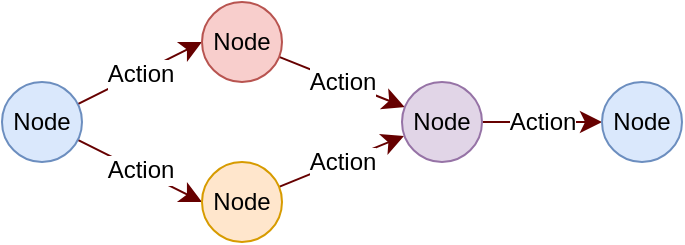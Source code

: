 <mxfile version="21.6.5" type="device">
  <diagram name="Page-1" id="kQM_iNbBMljfF8eU8yB_">
    <mxGraphModel dx="2154" dy="1549" grid="1" gridSize="10" guides="1" tooltips="1" connect="1" arrows="1" fold="1" page="0" pageScale="1" pageWidth="1169" pageHeight="827" math="0" shadow="0">
      <root>
        <mxCell id="0" />
        <mxCell id="1" parent="0" />
        <mxCell id="ASZDekcVzc4aizQ1iL-t-6" value="Action" style="edgeStyle=none;curved=1;rounded=0;orthogonalLoop=1;jettySize=auto;html=1;entryX=0;entryY=0.5;entryDx=0;entryDy=0;fontSize=12;startSize=8;endSize=8;strokeColor=#660000;" edge="1" parent="1" source="ASZDekcVzc4aizQ1iL-t-1" target="ASZDekcVzc4aizQ1iL-t-2">
          <mxGeometry relative="1" as="geometry" />
        </mxCell>
        <mxCell id="ASZDekcVzc4aizQ1iL-t-7" value="Action" style="edgeStyle=none;curved=1;rounded=0;orthogonalLoop=1;jettySize=auto;html=1;entryX=0;entryY=0.5;entryDx=0;entryDy=0;fontSize=12;startSize=8;endSize=8;strokeColor=#660000;" edge="1" parent="1" source="ASZDekcVzc4aizQ1iL-t-1" target="ASZDekcVzc4aizQ1iL-t-3">
          <mxGeometry relative="1" as="geometry" />
        </mxCell>
        <mxCell id="ASZDekcVzc4aizQ1iL-t-1" value="Node" style="ellipse;whiteSpace=wrap;html=1;aspect=fixed;fontSize=12;fillColor=#dae8fc;strokeColor=#6c8ebf;" vertex="1" parent="1">
          <mxGeometry x="-840" y="-640" width="40" height="40" as="geometry" />
        </mxCell>
        <mxCell id="ASZDekcVzc4aizQ1iL-t-8" value="Action" style="edgeStyle=none;curved=1;rounded=0;orthogonalLoop=1;jettySize=auto;html=1;fontSize=12;startSize=8;endSize=8;strokeColor=#660000;" edge="1" parent="1" source="ASZDekcVzc4aizQ1iL-t-2" target="ASZDekcVzc4aizQ1iL-t-4">
          <mxGeometry relative="1" as="geometry" />
        </mxCell>
        <mxCell id="ASZDekcVzc4aizQ1iL-t-2" value="Node" style="ellipse;whiteSpace=wrap;html=1;aspect=fixed;fontSize=12;fillColor=#f8cecc;strokeColor=#b85450;" vertex="1" parent="1">
          <mxGeometry x="-740" y="-680" width="40" height="40" as="geometry" />
        </mxCell>
        <mxCell id="ASZDekcVzc4aizQ1iL-t-9" value="Action" style="edgeStyle=none;curved=1;rounded=0;orthogonalLoop=1;jettySize=auto;html=1;entryX=0.025;entryY=0.675;entryDx=0;entryDy=0;fontSize=12;startSize=8;endSize=8;entryPerimeter=0;strokeColor=#660000;" edge="1" parent="1" source="ASZDekcVzc4aizQ1iL-t-3" target="ASZDekcVzc4aizQ1iL-t-4">
          <mxGeometry relative="1" as="geometry" />
        </mxCell>
        <mxCell id="ASZDekcVzc4aizQ1iL-t-3" value="Node" style="ellipse;whiteSpace=wrap;html=1;aspect=fixed;fontSize=12;fillColor=#ffe6cc;strokeColor=#d79b00;" vertex="1" parent="1">
          <mxGeometry x="-740" y="-600" width="40" height="40" as="geometry" />
        </mxCell>
        <mxCell id="ASZDekcVzc4aizQ1iL-t-10" value="Action" style="edgeStyle=none;curved=1;rounded=0;orthogonalLoop=1;jettySize=auto;html=1;entryX=0;entryY=0.5;entryDx=0;entryDy=0;fontSize=12;startSize=8;endSize=8;strokeColor=#660000;" edge="1" parent="1" source="ASZDekcVzc4aizQ1iL-t-4" target="ASZDekcVzc4aizQ1iL-t-5">
          <mxGeometry relative="1" as="geometry" />
        </mxCell>
        <mxCell id="ASZDekcVzc4aizQ1iL-t-4" value="Node" style="ellipse;whiteSpace=wrap;html=1;aspect=fixed;fontSize=12;fillColor=#e1d5e7;strokeColor=#9673a6;" vertex="1" parent="1">
          <mxGeometry x="-640" y="-640" width="40" height="40" as="geometry" />
        </mxCell>
        <mxCell id="ASZDekcVzc4aizQ1iL-t-5" value="Node" style="ellipse;whiteSpace=wrap;html=1;aspect=fixed;fontSize=12;fillColor=#dae8fc;strokeColor=#6c8ebf;" vertex="1" parent="1">
          <mxGeometry x="-540" y="-640" width="40" height="40" as="geometry" />
        </mxCell>
      </root>
    </mxGraphModel>
  </diagram>
</mxfile>
